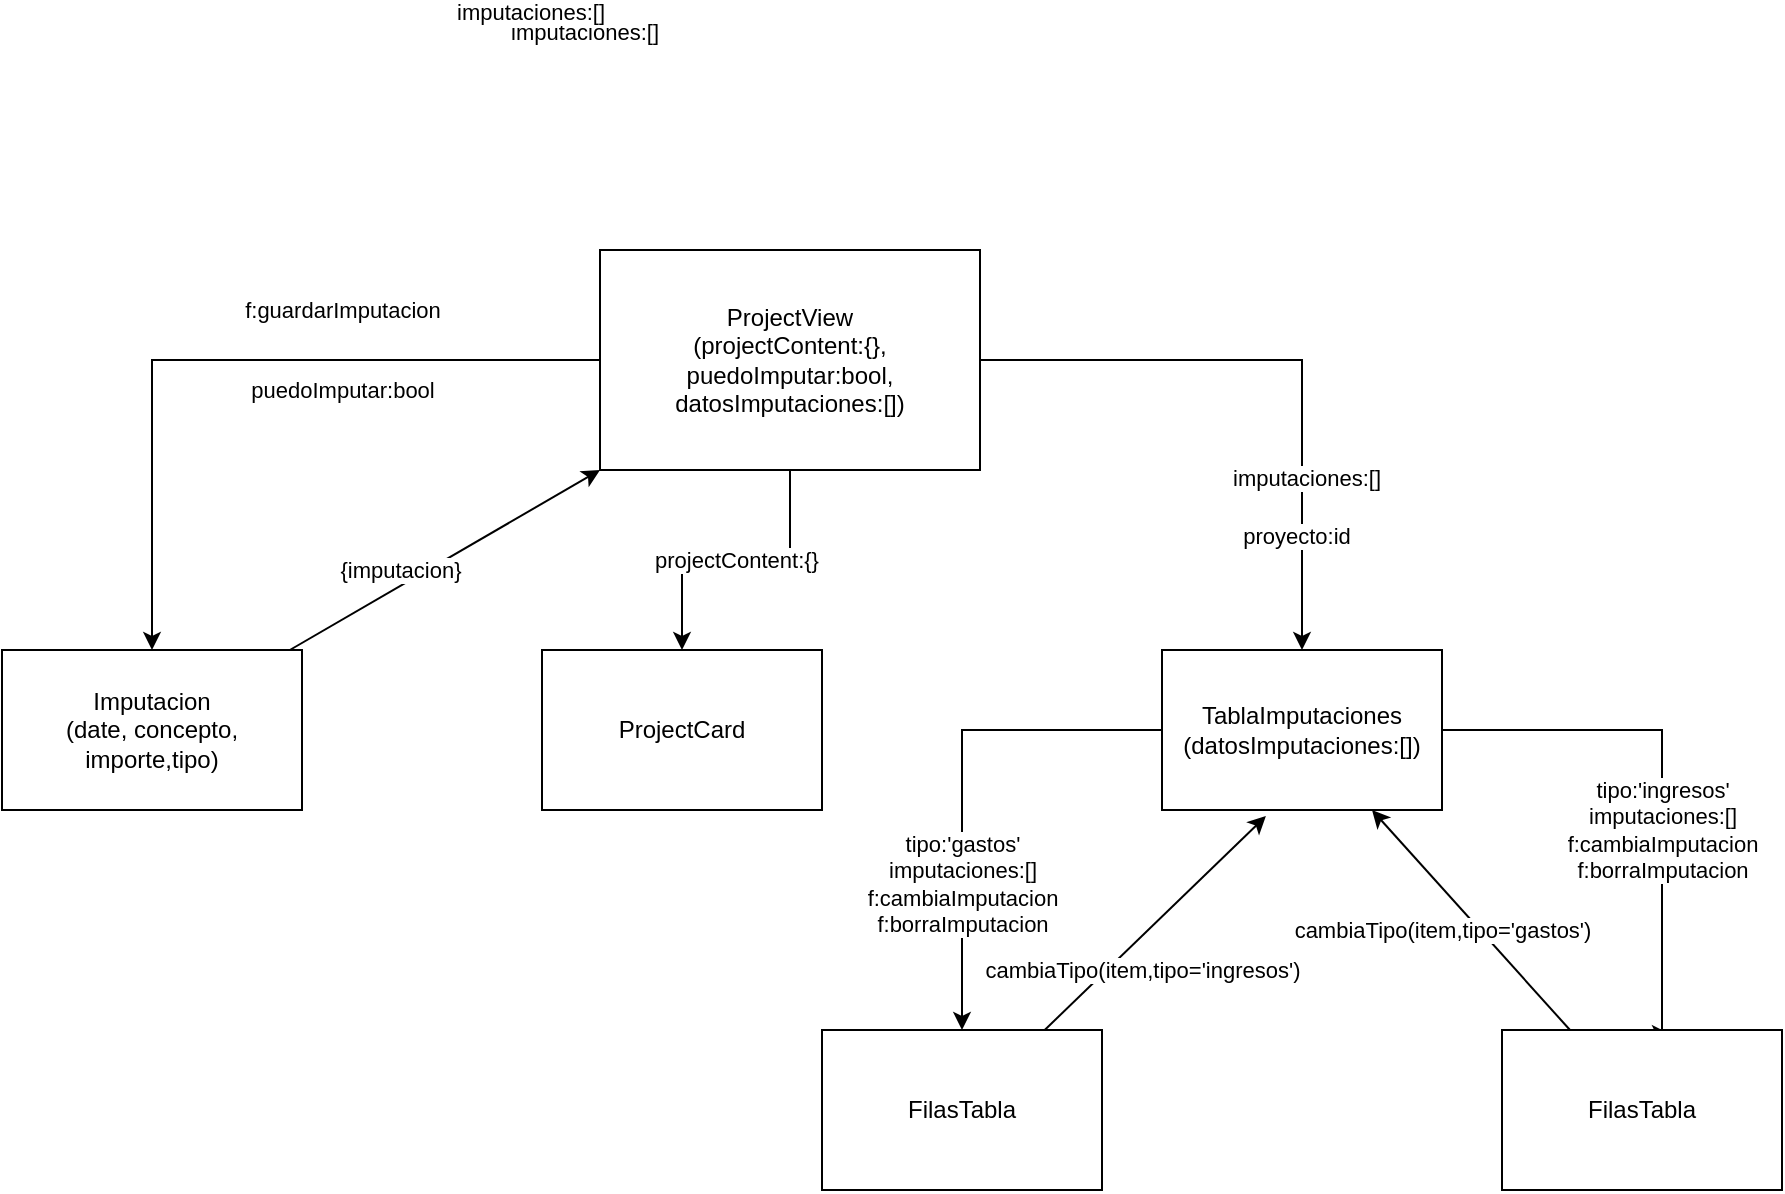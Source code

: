 <mxfile version="13.0.3" type="device"><diagram id="yMmp58d4WCL_b96lhyLq" name="Página-1"><mxGraphModel dx="1422" dy="1991" grid="1" gridSize="10" guides="1" tooltips="1" connect="1" arrows="1" fold="1" page="1" pageScale="1" pageWidth="827" pageHeight="1169" math="0" shadow="0"><root><mxCell id="0"/><mxCell id="1" parent="0"/><mxCell id="2WzLAub0gzS0lPGRrU21-7" style="edgeStyle=orthogonalEdgeStyle;rounded=0;orthogonalLoop=1;jettySize=auto;html=1;entryX=0.5;entryY=0;entryDx=0;entryDy=0;" edge="1" parent="1" source="2WzLAub0gzS0lPGRrU21-1" target="2WzLAub0gzS0lPGRrU21-4"><mxGeometry relative="1" as="geometry"/></mxCell><mxCell id="2WzLAub0gzS0lPGRrU21-8" value="puedoImputar:bool" style="edgeLabel;html=1;align=center;verticalAlign=middle;resizable=0;points=[];" vertex="1" connectable="0" parent="2WzLAub0gzS0lPGRrU21-7"><mxGeometry x="-0.079" y="4" relative="1" as="geometry"><mxPoint x="41" y="11" as="offset"/></mxGeometry></mxCell><mxCell id="2WzLAub0gzS0lPGRrU21-9" value="f:guardarImputacion" style="edgeLabel;html=1;align=center;verticalAlign=middle;resizable=0;points=[];" vertex="1" connectable="0" parent="2WzLAub0gzS0lPGRrU21-7"><mxGeometry x="-0.534" relative="1" as="geometry"><mxPoint x="-43" y="-25" as="offset"/></mxGeometry></mxCell><mxCell id="2WzLAub0gzS0lPGRrU21-10" style="edgeStyle=orthogonalEdgeStyle;rounded=0;orthogonalLoop=1;jettySize=auto;html=1;entryX=0.5;entryY=0;entryDx=0;entryDy=0;" edge="1" parent="1" source="2WzLAub0gzS0lPGRrU21-1" target="2WzLAub0gzS0lPGRrU21-5"><mxGeometry relative="1" as="geometry"/></mxCell><mxCell id="2WzLAub0gzS0lPGRrU21-11" value="imputaciones:[]" style="edgeLabel;html=1;align=center;verticalAlign=middle;resizable=0;points=[];" vertex="1" connectable="0" parent="2WzLAub0gzS0lPGRrU21-10"><mxGeometry x="0.052" y="-59" relative="1" as="geometry"><mxPoint x="61" y="59" as="offset"/></mxGeometry></mxCell><mxCell id="2WzLAub0gzS0lPGRrU21-12" value="proyecto:id" style="edgeLabel;html=1;align=center;verticalAlign=middle;resizable=0;points=[];" vertex="1" connectable="0" parent="2WzLAub0gzS0lPGRrU21-10"><mxGeometry x="0.627" y="-3" relative="1" as="geometry"><mxPoint as="offset"/></mxGeometry></mxCell><mxCell id="2WzLAub0gzS0lPGRrU21-13" value="projectContent:{}" style="edgeStyle=orthogonalEdgeStyle;rounded=0;orthogonalLoop=1;jettySize=auto;html=1;exitX=0.5;exitY=1;exitDx=0;exitDy=0;" edge="1" parent="1" source="2WzLAub0gzS0lPGRrU21-1" target="2WzLAub0gzS0lPGRrU21-3"><mxGeometry relative="1" as="geometry"/></mxCell><mxCell id="2WzLAub0gzS0lPGRrU21-1" value="ProjectView&lt;br&gt;(projectContent:{},&lt;br&gt;puedoImputar:bool,&lt;br&gt;datosImputaciones:[])" style="rounded=0;whiteSpace=wrap;html=1;" vertex="1" parent="1"><mxGeometry x="319" y="80" width="190" height="110" as="geometry"/></mxCell><mxCell id="2WzLAub0gzS0lPGRrU21-3" value="ProjectCard" style="rounded=0;whiteSpace=wrap;html=1;" vertex="1" parent="1"><mxGeometry x="290" y="280" width="140" height="80" as="geometry"/></mxCell><mxCell id="2WzLAub0gzS0lPGRrU21-15" style="edgeStyle=none;rounded=0;orthogonalLoop=1;jettySize=auto;html=1;entryX=0;entryY=1;entryDx=0;entryDy=0;" edge="1" parent="1" source="2WzLAub0gzS0lPGRrU21-4" target="2WzLAub0gzS0lPGRrU21-1"><mxGeometry relative="1" as="geometry"/></mxCell><mxCell id="2WzLAub0gzS0lPGRrU21-16" value="{imputacion}" style="edgeLabel;html=1;align=center;verticalAlign=middle;resizable=0;points=[];" vertex="1" connectable="0" parent="2WzLAub0gzS0lPGRrU21-15"><mxGeometry x="-0.306" y="-3" relative="1" as="geometry"><mxPoint y="-11.47" as="offset"/></mxGeometry></mxCell><mxCell id="2WzLAub0gzS0lPGRrU21-4" value="Imputacion&lt;br&gt;(date, concepto,&lt;br&gt;importe,tipo)" style="rounded=0;whiteSpace=wrap;html=1;" vertex="1" parent="1"><mxGeometry x="20" y="280" width="150" height="80" as="geometry"/></mxCell><mxCell id="2WzLAub0gzS0lPGRrU21-18" style="edgeStyle=orthogonalEdgeStyle;rounded=0;orthogonalLoop=1;jettySize=auto;html=1;" edge="1" parent="1" source="2WzLAub0gzS0lPGRrU21-5" target="2WzLAub0gzS0lPGRrU21-6"><mxGeometry relative="1" as="geometry"/></mxCell><mxCell id="2WzLAub0gzS0lPGRrU21-25" value="tipo:'gastos'&lt;br&gt;imputaciones:[]&lt;br&gt;f:cambiaImputacion&lt;br&gt;f:borraImputacion" style="edgeLabel;html=1;align=center;verticalAlign=middle;resizable=0;points=[];" vertex="1" connectable="0" parent="2WzLAub0gzS0lPGRrU21-18"><mxGeometry x="0.713" y="4" relative="1" as="geometry"><mxPoint x="-4" y="-37" as="offset"/></mxGeometry></mxCell><mxCell id="2WzLAub0gzS0lPGRrU21-19" style="edgeStyle=orthogonalEdgeStyle;rounded=0;orthogonalLoop=1;jettySize=auto;html=1;exitX=1;exitY=0.5;exitDx=0;exitDy=0;entryX=0.6;entryY=0.025;entryDx=0;entryDy=0;entryPerimeter=0;" edge="1" parent="1" source="2WzLAub0gzS0lPGRrU21-5" target="2WzLAub0gzS0lPGRrU21-17"><mxGeometry relative="1" as="geometry"><Array as="points"><mxPoint x="850" y="320"/><mxPoint x="850" y="472"/></Array></mxGeometry></mxCell><mxCell id="2WzLAub0gzS0lPGRrU21-21" value="tipo:'ingresos'&lt;br&gt;imputaciones:[]&lt;br&gt;f:cambiaImputacion&lt;br&gt;f:borraImputacion" style="edgeLabel;html=1;align=center;verticalAlign=middle;resizable=0;points=[];" vertex="1" connectable="0" parent="2WzLAub0gzS0lPGRrU21-19"><mxGeometry x="0.472" y="-4" relative="1" as="geometry"><mxPoint x="4" y="-36" as="offset"/></mxGeometry></mxCell><mxCell id="2WzLAub0gzS0lPGRrU21-5" value="TablaImputaciones&lt;br&gt;(datosImputaciones:[])" style="rounded=0;whiteSpace=wrap;html=1;" vertex="1" parent="1"><mxGeometry x="600" y="280" width="140" height="80" as="geometry"/></mxCell><mxCell id="2WzLAub0gzS0lPGRrU21-26" style="edgeStyle=none;rounded=0;orthogonalLoop=1;jettySize=auto;html=1;entryX=0.371;entryY=1.038;entryDx=0;entryDy=0;entryPerimeter=0;" edge="1" parent="1" source="2WzLAub0gzS0lPGRrU21-6" target="2WzLAub0gzS0lPGRrU21-5"><mxGeometry relative="1" as="geometry"/></mxCell><mxCell id="2WzLAub0gzS0lPGRrU21-28" value="cambiaTipo(item,tipo='ingresos')" style="edgeLabel;html=1;align=center;verticalAlign=middle;resizable=0;points=[];" vertex="1" connectable="0" parent="2WzLAub0gzS0lPGRrU21-26"><mxGeometry x="-0.269" y="1" relative="1" as="geometry"><mxPoint x="9.09" y="9.65" as="offset"/></mxGeometry></mxCell><mxCell id="2WzLAub0gzS0lPGRrU21-6" value="FilasTabla" style="rounded=0;whiteSpace=wrap;html=1;" vertex="1" parent="1"><mxGeometry x="430" y="470" width="140" height="80" as="geometry"/></mxCell><mxCell id="2WzLAub0gzS0lPGRrU21-27" value="cambiaTipo(item,tipo='gastos')" style="edgeStyle=none;rounded=0;orthogonalLoop=1;jettySize=auto;html=1;entryX=0.75;entryY=1;entryDx=0;entryDy=0;" edge="1" parent="1" source="2WzLAub0gzS0lPGRrU21-17" target="2WzLAub0gzS0lPGRrU21-5"><mxGeometry x="0.081" y="14" relative="1" as="geometry"><mxPoint as="offset"/></mxGeometry></mxCell><mxCell id="2WzLAub0gzS0lPGRrU21-17" value="FilasTabla" style="rounded=0;whiteSpace=wrap;html=1;" vertex="1" parent="1"><mxGeometry x="770" y="470" width="140" height="80" as="geometry"/></mxCell><mxCell id="2WzLAub0gzS0lPGRrU21-22" value="imputaciones:[]" style="edgeLabel;html=1;align=center;verticalAlign=middle;resizable=0;points=[];" vertex="1" connectable="0" parent="1"><mxGeometry x="0.47" y="-4" relative="1" as="geometry"><mxPoint x="311" y="-29" as="offset"/></mxGeometry></mxCell><mxCell id="2WzLAub0gzS0lPGRrU21-23" value="imputaciones:[]" style="edgeLabel;html=1;align=center;verticalAlign=middle;resizable=0;points=[];" vertex="1" connectable="0" parent="1"><mxGeometry x="0.47" y="-4" relative="1" as="geometry"><mxPoint x="284" y="-39" as="offset"/></mxGeometry></mxCell></root></mxGraphModel></diagram></mxfile>